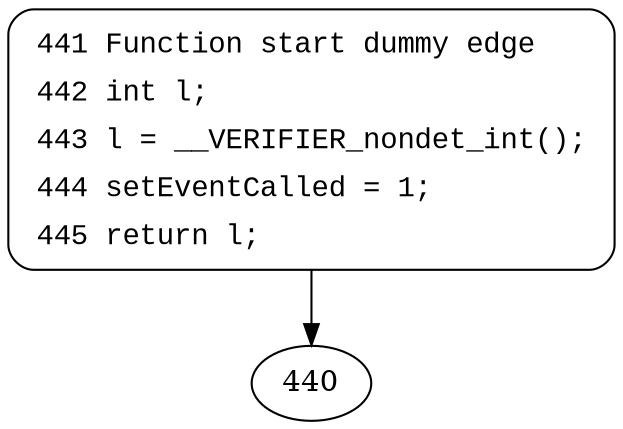 digraph KeSetEvent {
441 [style="filled,bold" penwidth="1" fillcolor="white" fontname="Courier New" shape="Mrecord" label=<<table border="0" cellborder="0" cellpadding="3" bgcolor="white"><tr><td align="right">441</td><td align="left">Function start dummy edge</td></tr><tr><td align="right">442</td><td align="left">int l;</td></tr><tr><td align="right">443</td><td align="left">l = __VERIFIER_nondet_int();</td></tr><tr><td align="right">444</td><td align="left">setEventCalled = 1;</td></tr><tr><td align="right">445</td><td align="left">return l;</td></tr></table>>]
441 -> 440[label=""]
}